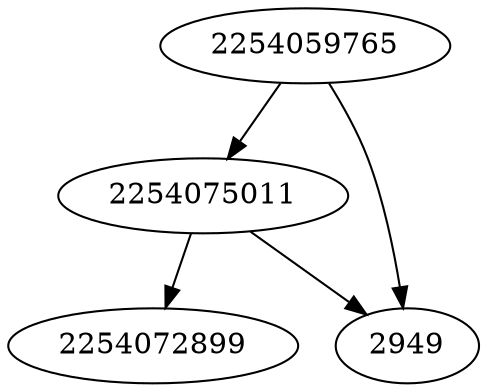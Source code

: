 strict digraph  {
2254072899;
2254075011;
2254059765;
2949;
2254075011 -> 2949;
2254075011 -> 2254072899;
2254059765 -> 2949;
2254059765 -> 2254075011;
}
